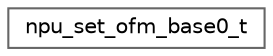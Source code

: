 digraph "Graphical Class Hierarchy"
{
 // LATEX_PDF_SIZE
  bgcolor="transparent";
  edge [fontname=Helvetica,fontsize=10,labelfontname=Helvetica,labelfontsize=10];
  node [fontname=Helvetica,fontsize=10,shape=box,height=0.2,width=0.4];
  rankdir="LR";
  Node0 [id="Node000000",label="npu_set_ofm_base0_t",height=0.2,width=0.4,color="grey40", fillcolor="white", style="filled",URL="$structnpu__set__ofm__base0__t.html",tooltip=" "];
}
